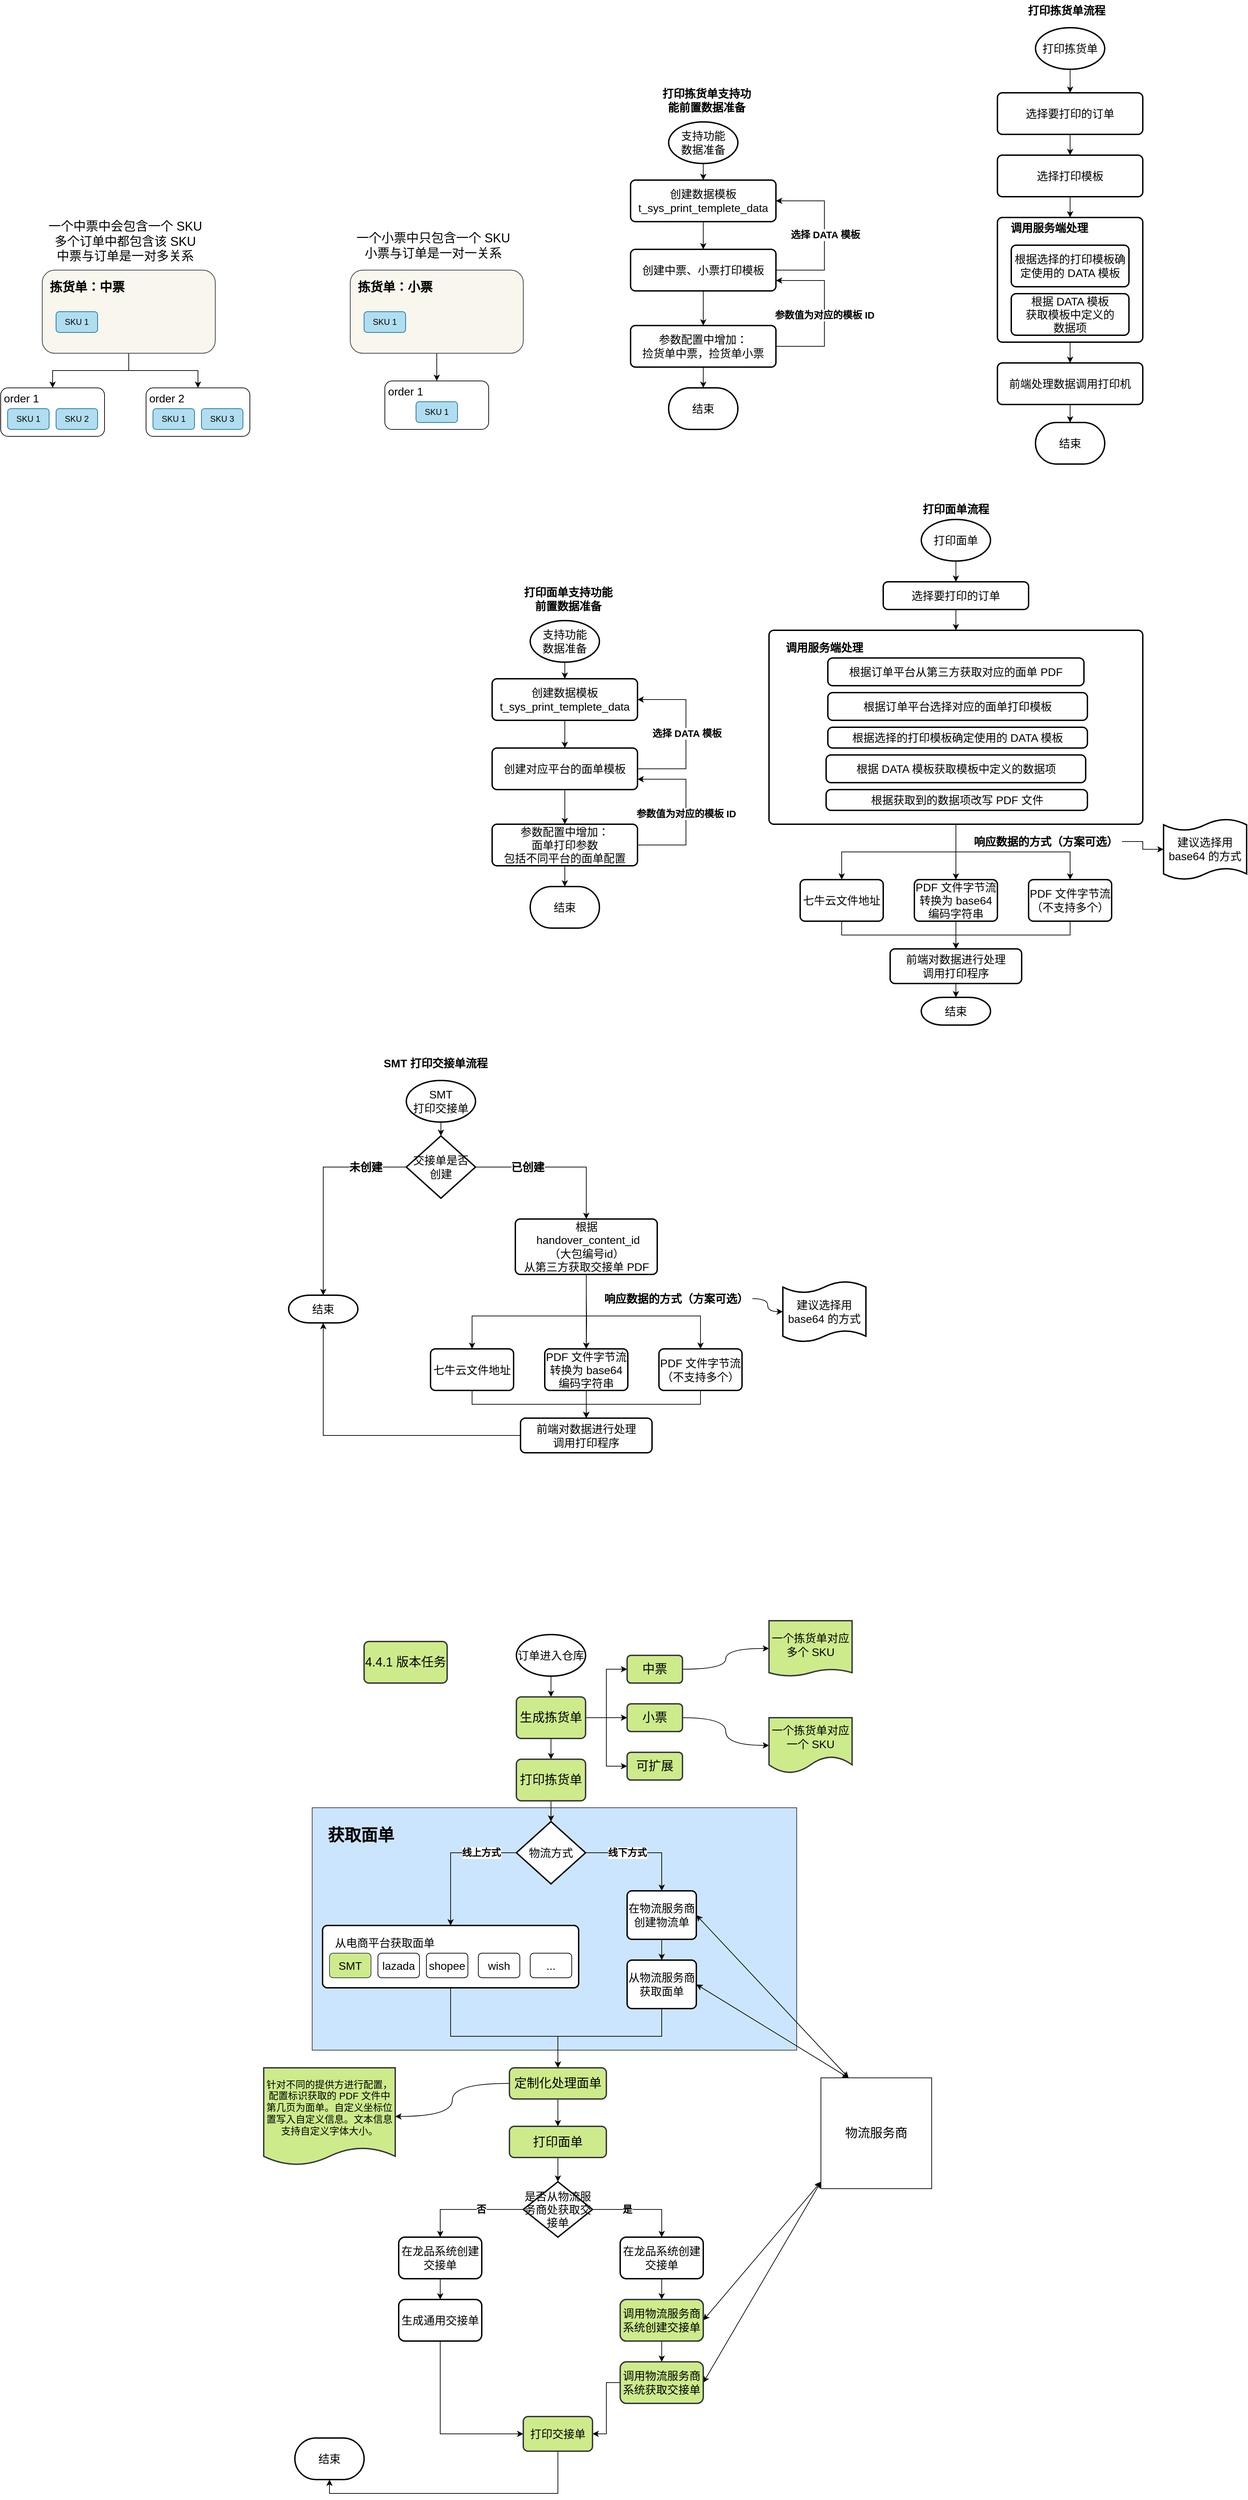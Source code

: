 <mxfile version="21.1.1" type="github">
  <diagram name="第 1 页" id="KuIml-AkiOZRVEyt4xdX">
    <mxGraphModel dx="2261" dy="3094" grid="1" gridSize="10" guides="1" tooltips="1" connect="1" arrows="1" fold="1" page="1" pageScale="1" pageWidth="827" pageHeight="1169" math="0" shadow="0">
      <root>
        <mxCell id="0" />
        <mxCell id="1" parent="0" />
        <mxCell id="eLSRIM-IV2K5nEaeKlRg-175" value="" style="rounded=0;whiteSpace=wrap;html=1;fillColor=#cce5ff;strokeColor=#36393d;" vertex="1" parent="1">
          <mxGeometry x="-180" y="1050" width="700" height="350" as="geometry" />
        </mxCell>
        <mxCell id="3qagU8p-PGzFSOpaCyJv-4" style="edgeStyle=orthogonalEdgeStyle;rounded=0;orthogonalLoop=1;jettySize=auto;html=1;" parent="1" source="3qagU8p-PGzFSOpaCyJv-1" target="3qagU8p-PGzFSOpaCyJv-3" edge="1">
          <mxGeometry relative="1" as="geometry" />
        </mxCell>
        <mxCell id="3qagU8p-PGzFSOpaCyJv-1" value="&lt;font style=&quot;font-size: 16px;&quot;&gt;订单进入仓库&lt;/font&gt;" style="strokeWidth=2;html=1;shape=mxgraph.flowchart.start_1;whiteSpace=wrap;" parent="1" vertex="1">
          <mxGeometry x="115" y="800" width="100" height="60" as="geometry" />
        </mxCell>
        <mxCell id="3qagU8p-PGzFSOpaCyJv-20" style="edgeStyle=orthogonalEdgeStyle;rounded=0;orthogonalLoop=1;jettySize=auto;html=1;" parent="1" source="3qagU8p-PGzFSOpaCyJv-3" target="3qagU8p-PGzFSOpaCyJv-19" edge="1">
          <mxGeometry relative="1" as="geometry" />
        </mxCell>
        <mxCell id="eLSRIM-IV2K5nEaeKlRg-40" style="edgeStyle=orthogonalEdgeStyle;rounded=0;orthogonalLoop=1;jettySize=auto;html=1;entryX=0;entryY=0.5;entryDx=0;entryDy=0;" edge="1" parent="1" source="3qagU8p-PGzFSOpaCyJv-3" target="3qagU8p-PGzFSOpaCyJv-10">
          <mxGeometry relative="1" as="geometry" />
        </mxCell>
        <mxCell id="eLSRIM-IV2K5nEaeKlRg-41" style="edgeStyle=orthogonalEdgeStyle;rounded=0;orthogonalLoop=1;jettySize=auto;html=1;entryX=0;entryY=0.5;entryDx=0;entryDy=0;" edge="1" parent="1" source="3qagU8p-PGzFSOpaCyJv-3" target="3qagU8p-PGzFSOpaCyJv-5">
          <mxGeometry relative="1" as="geometry" />
        </mxCell>
        <mxCell id="eLSRIM-IV2K5nEaeKlRg-42" style="edgeStyle=orthogonalEdgeStyle;rounded=0;orthogonalLoop=1;jettySize=auto;html=1;entryX=0;entryY=0.5;entryDx=0;entryDy=0;" edge="1" parent="1" source="3qagU8p-PGzFSOpaCyJv-3" target="3qagU8p-PGzFSOpaCyJv-12">
          <mxGeometry relative="1" as="geometry" />
        </mxCell>
        <mxCell id="3qagU8p-PGzFSOpaCyJv-3" value="&lt;font style=&quot;font-size: 18px;&quot;&gt;生成拣货单&lt;/font&gt;" style="rounded=1;whiteSpace=wrap;html=1;absoluteArcSize=1;arcSize=14;strokeWidth=2;fillColor=#cdeb8b;strokeColor=#36393d;" parent="1" vertex="1">
          <mxGeometry x="115" y="890" width="100" height="60" as="geometry" />
        </mxCell>
        <mxCell id="3qagU8p-PGzFSOpaCyJv-16" value="" style="edgeStyle=orthogonalEdgeStyle;orthogonalLoop=1;jettySize=auto;html=1;curved=1;" parent="1" source="3qagU8p-PGzFSOpaCyJv-5" target="3qagU8p-PGzFSOpaCyJv-15" edge="1">
          <mxGeometry relative="1" as="geometry" />
        </mxCell>
        <mxCell id="3qagU8p-PGzFSOpaCyJv-5" value="&lt;font style=&quot;font-size: 18px;&quot;&gt;中票&lt;/font&gt;" style="rounded=1;whiteSpace=wrap;html=1;arcSize=14;strokeWidth=2;fillColor=#cdeb8b;strokeColor=#36393d;" parent="1" vertex="1">
          <mxGeometry x="275" y="830" width="80" height="40" as="geometry" />
        </mxCell>
        <mxCell id="3qagU8p-PGzFSOpaCyJv-18" value="" style="edgeStyle=orthogonalEdgeStyle;orthogonalLoop=1;jettySize=auto;html=1;curved=1;" parent="1" source="3qagU8p-PGzFSOpaCyJv-10" target="3qagU8p-PGzFSOpaCyJv-17" edge="1">
          <mxGeometry relative="1" as="geometry" />
        </mxCell>
        <mxCell id="3qagU8p-PGzFSOpaCyJv-10" value="&lt;font style=&quot;font-size: 18px;&quot;&gt;小票&lt;/font&gt;" style="rounded=1;whiteSpace=wrap;html=1;arcSize=14;strokeWidth=2;fillColor=#cdeb8b;strokeColor=#36393d;" parent="1" vertex="1">
          <mxGeometry x="275" y="900" width="80" height="40" as="geometry" />
        </mxCell>
        <mxCell id="3qagU8p-PGzFSOpaCyJv-12" value="&lt;font style=&quot;font-size: 18px;&quot;&gt;可扩展&lt;/font&gt;" style="rounded=1;whiteSpace=wrap;html=1;arcSize=14;strokeWidth=2;fillColor=#cdeb8b;strokeColor=#36393d;" parent="1" vertex="1">
          <mxGeometry x="275" y="970" width="80" height="40" as="geometry" />
        </mxCell>
        <mxCell id="3qagU8p-PGzFSOpaCyJv-15" value="&lt;font style=&quot;font-size: 16px;&quot;&gt;一个拣货单对应多个 SKU&lt;/font&gt;" style="shape=document;whiteSpace=wrap;html=1;boundedLbl=1;rounded=1;arcSize=14;strokeWidth=2;size=0.125;fillColor=#cdeb8b;strokeColor=#36393d;" parent="1" vertex="1">
          <mxGeometry x="480" y="780" width="120" height="80" as="geometry" />
        </mxCell>
        <mxCell id="3qagU8p-PGzFSOpaCyJv-17" value="&lt;font style=&quot;font-size: 16px;&quot;&gt;一个拣货单对应一个 SKU&lt;/font&gt;" style="shape=document;whiteSpace=wrap;html=1;boundedLbl=1;rounded=1;arcSize=14;strokeWidth=2;fillColor=#cdeb8b;strokeColor=#36393d;" parent="1" vertex="1">
          <mxGeometry x="480" y="920" width="120" height="80" as="geometry" />
        </mxCell>
        <mxCell id="3qagU8p-PGzFSOpaCyJv-73" style="rounded=0;orthogonalLoop=1;jettySize=auto;html=1;entryX=0.5;entryY=0;entryDx=0;entryDy=0;entryPerimeter=0;elbow=vertical;" parent="1" source="3qagU8p-PGzFSOpaCyJv-19" target="3qagU8p-PGzFSOpaCyJv-70" edge="1">
          <mxGeometry relative="1" as="geometry" />
        </mxCell>
        <mxCell id="3qagU8p-PGzFSOpaCyJv-19" value="&lt;span style=&quot;font-size: 18px;&quot;&gt;打印拣货单&lt;/span&gt;" style="rounded=1;whiteSpace=wrap;html=1;absoluteArcSize=1;arcSize=14;strokeWidth=2;fillColor=#cdeb8b;strokeColor=#36393d;" parent="1" vertex="1">
          <mxGeometry x="115" y="980" width="100" height="60" as="geometry" />
        </mxCell>
        <mxCell id="eLSRIM-IV2K5nEaeKlRg-1" value="&lt;font style=&quot;font-size: 14px;&quot;&gt;&lt;b&gt;线上方式&lt;/b&gt;&lt;/font&gt;" style="edgeStyle=orthogonalEdgeStyle;rounded=0;orthogonalLoop=1;jettySize=auto;html=1;entryX=0.5;entryY=0;entryDx=0;entryDy=0;exitX=0;exitY=0.5;exitDx=0;exitDy=0;exitPerimeter=0;" edge="1" parent="1" source="3qagU8p-PGzFSOpaCyJv-70" target="eLSRIM-IV2K5nEaeKlRg-44">
          <mxGeometry x="-0.489" relative="1" as="geometry">
            <mxPoint x="-5" y="1190" as="targetPoint" />
            <Array as="points">
              <mxPoint x="20" y="1115" />
            </Array>
            <mxPoint as="offset" />
          </mxGeometry>
        </mxCell>
        <mxCell id="eLSRIM-IV2K5nEaeKlRg-3" value="&lt;font style=&quot;font-size: 14px;&quot;&gt;&lt;b&gt;线下方式&lt;/b&gt;&lt;/font&gt;" style="edgeStyle=orthogonalEdgeStyle;rounded=0;orthogonalLoop=1;jettySize=auto;html=1;" edge="1" parent="1" source="3qagU8p-PGzFSOpaCyJv-70" target="eLSRIM-IV2K5nEaeKlRg-2">
          <mxGeometry x="-0.273" relative="1" as="geometry">
            <mxPoint as="offset" />
          </mxGeometry>
        </mxCell>
        <mxCell id="3qagU8p-PGzFSOpaCyJv-70" value="&lt;font style=&quot;font-size: 16px;&quot;&gt;物流方式&lt;/font&gt;" style="strokeWidth=2;html=1;shape=mxgraph.flowchart.decision;whiteSpace=wrap;" parent="1" vertex="1">
          <mxGeometry x="115" y="1070" width="100" height="90" as="geometry" />
        </mxCell>
        <mxCell id="eLSRIM-IV2K5nEaeKlRg-5" style="edgeStyle=orthogonalEdgeStyle;rounded=0;orthogonalLoop=1;jettySize=auto;html=1;entryX=0.5;entryY=0;entryDx=0;entryDy=0;" edge="1" parent="1" source="eLSRIM-IV2K5nEaeKlRg-2" target="eLSRIM-IV2K5nEaeKlRg-4">
          <mxGeometry relative="1" as="geometry" />
        </mxCell>
        <mxCell id="eLSRIM-IV2K5nEaeKlRg-34" style="rounded=0;orthogonalLoop=1;jettySize=auto;html=1;startArrow=classic;startFill=1;exitX=1;exitY=0.5;exitDx=0;exitDy=0;entryX=0.25;entryY=0;entryDx=0;entryDy=0;" edge="1" parent="1" source="eLSRIM-IV2K5nEaeKlRg-2" target="eLSRIM-IV2K5nEaeKlRg-31">
          <mxGeometry relative="1" as="geometry" />
        </mxCell>
        <mxCell id="eLSRIM-IV2K5nEaeKlRg-2" value="&lt;span style=&quot;font-size: 16px;&quot;&gt;在物流服务商&lt;br&gt;创建物流单&lt;br&gt;&lt;/span&gt;" style="rounded=1;whiteSpace=wrap;html=1;absoluteArcSize=1;arcSize=14;strokeWidth=2;" vertex="1" parent="1">
          <mxGeometry x="275" y="1170" width="100" height="70" as="geometry" />
        </mxCell>
        <mxCell id="eLSRIM-IV2K5nEaeKlRg-11" style="edgeStyle=orthogonalEdgeStyle;rounded=0;orthogonalLoop=1;jettySize=auto;html=1;entryX=0.5;entryY=0;entryDx=0;entryDy=0;exitX=0.5;exitY=1;exitDx=0;exitDy=0;" edge="1" parent="1" source="eLSRIM-IV2K5nEaeKlRg-4" target="eLSRIM-IV2K5nEaeKlRg-8">
          <mxGeometry relative="1" as="geometry">
            <Array as="points">
              <mxPoint x="325" y="1380" />
              <mxPoint x="175" y="1380" />
            </Array>
          </mxGeometry>
        </mxCell>
        <mxCell id="eLSRIM-IV2K5nEaeKlRg-33" style="rounded=0;orthogonalLoop=1;jettySize=auto;html=1;startArrow=classic;startFill=1;exitX=1;exitY=0.5;exitDx=0;exitDy=0;entryX=0.25;entryY=0;entryDx=0;entryDy=0;" edge="1" parent="1" source="eLSRIM-IV2K5nEaeKlRg-4" target="eLSRIM-IV2K5nEaeKlRg-31">
          <mxGeometry relative="1" as="geometry" />
        </mxCell>
        <mxCell id="eLSRIM-IV2K5nEaeKlRg-4" value="&lt;span style=&quot;font-size: 16px;&quot;&gt;从物流服务商&lt;br&gt;获取面单&lt;br&gt;&lt;/span&gt;" style="rounded=1;whiteSpace=wrap;html=1;absoluteArcSize=1;arcSize=14;strokeWidth=2;" vertex="1" parent="1">
          <mxGeometry x="275" y="1270" width="100" height="70" as="geometry" />
        </mxCell>
        <mxCell id="eLSRIM-IV2K5nEaeKlRg-7" value="" style="edgeStyle=orthogonalEdgeStyle;orthogonalLoop=1;jettySize=auto;html=1;curved=1;" edge="1" parent="1" source="eLSRIM-IV2K5nEaeKlRg-8" target="eLSRIM-IV2K5nEaeKlRg-9">
          <mxGeometry relative="1" as="geometry" />
        </mxCell>
        <mxCell id="eLSRIM-IV2K5nEaeKlRg-53" style="edgeStyle=orthogonalEdgeStyle;rounded=0;orthogonalLoop=1;jettySize=auto;html=1;entryX=0.5;entryY=0;entryDx=0;entryDy=0;" edge="1" parent="1" source="eLSRIM-IV2K5nEaeKlRg-8" target="eLSRIM-IV2K5nEaeKlRg-52">
          <mxGeometry relative="1" as="geometry" />
        </mxCell>
        <mxCell id="eLSRIM-IV2K5nEaeKlRg-8" value="&lt;span style=&quot;font-size: 18px;&quot;&gt;定制化处理面单&lt;/span&gt;" style="rounded=1;whiteSpace=wrap;html=1;absoluteArcSize=1;arcSize=14;strokeWidth=2;fillColor=#cdeb8b;strokeColor=#36393d;" vertex="1" parent="1">
          <mxGeometry x="105" y="1425.5" width="140" height="45" as="geometry" />
        </mxCell>
        <mxCell id="eLSRIM-IV2K5nEaeKlRg-9" value="&lt;font style=&quot;font-size: 14px;&quot;&gt;针对不同的提供方进行配置，配置标识获取的 PDF 文件中第几页为面单。自定义坐标位置写入自定义信息。文本信息支持自定义字体大小。&lt;/font&gt;" style="shape=document;whiteSpace=wrap;html=1;boundedLbl=1;rounded=1;arcSize=14;strokeWidth=2;size=0.181;fillColor=#cdeb8b;strokeColor=#36393d;" vertex="1" parent="1">
          <mxGeometry x="-250" y="1425.5" width="190" height="140.5" as="geometry" />
        </mxCell>
        <mxCell id="eLSRIM-IV2K5nEaeKlRg-12" value="&lt;font style=&quot;font-size: 14px;&quot;&gt;&lt;b&gt;否&lt;/b&gt;&lt;/font&gt;" style="edgeStyle=orthogonalEdgeStyle;rounded=0;orthogonalLoop=1;jettySize=auto;html=1;entryX=0.5;entryY=0;entryDx=0;entryDy=0;" edge="1" parent="1" source="eLSRIM-IV2K5nEaeKlRg-15" target="eLSRIM-IV2K5nEaeKlRg-17">
          <mxGeometry x="-0.238" relative="1" as="geometry">
            <mxPoint as="offset" />
          </mxGeometry>
        </mxCell>
        <mxCell id="eLSRIM-IV2K5nEaeKlRg-13" style="edgeStyle=orthogonalEdgeStyle;rounded=0;orthogonalLoop=1;jettySize=auto;html=1;entryX=0.5;entryY=0;entryDx=0;entryDy=0;" edge="1" parent="1" source="eLSRIM-IV2K5nEaeKlRg-15" target="eLSRIM-IV2K5nEaeKlRg-20">
          <mxGeometry relative="1" as="geometry" />
        </mxCell>
        <mxCell id="eLSRIM-IV2K5nEaeKlRg-14" value="&lt;b&gt;&lt;font style=&quot;font-size: 14px;&quot;&gt;是&lt;/font&gt;&lt;/b&gt;" style="edgeLabel;html=1;align=center;verticalAlign=middle;resizable=0;points=[];" vertex="1" connectable="0" parent="eLSRIM-IV2K5nEaeKlRg-13">
          <mxGeometry x="-0.443" y="1" relative="1" as="geometry">
            <mxPoint x="11" y="1" as="offset" />
          </mxGeometry>
        </mxCell>
        <mxCell id="eLSRIM-IV2K5nEaeKlRg-15" value="&lt;font style=&quot;font-size: 16px;&quot;&gt;是否从物流服务商处获取交接单&lt;/font&gt;" style="strokeWidth=2;html=1;shape=mxgraph.flowchart.decision;whiteSpace=wrap;" vertex="1" parent="1">
          <mxGeometry x="125" y="1590" width="100" height="80" as="geometry" />
        </mxCell>
        <mxCell id="eLSRIM-IV2K5nEaeKlRg-16" style="edgeStyle=orthogonalEdgeStyle;rounded=0;orthogonalLoop=1;jettySize=auto;html=1;" edge="1" parent="1" source="eLSRIM-IV2K5nEaeKlRg-17" target="eLSRIM-IV2K5nEaeKlRg-22">
          <mxGeometry relative="1" as="geometry" />
        </mxCell>
        <mxCell id="eLSRIM-IV2K5nEaeKlRg-17" value="&lt;font style=&quot;font-size: 16px;&quot;&gt;在龙品系统创建交接单&lt;/font&gt;" style="rounded=1;whiteSpace=wrap;html=1;strokeWidth=2;" vertex="1" parent="1">
          <mxGeometry x="-55" y="1670" width="120" height="60" as="geometry" />
        </mxCell>
        <mxCell id="eLSRIM-IV2K5nEaeKlRg-18" value="&lt;span style=&quot;font-size: 16px;&quot;&gt;结束&lt;/span&gt;" style="strokeWidth=2;html=1;shape=mxgraph.flowchart.terminator;whiteSpace=wrap;" vertex="1" parent="1">
          <mxGeometry x="-205" y="1960" width="100" height="60" as="geometry" />
        </mxCell>
        <mxCell id="eLSRIM-IV2K5nEaeKlRg-19" style="edgeStyle=orthogonalEdgeStyle;rounded=0;orthogonalLoop=1;jettySize=auto;html=1;entryX=0.5;entryY=0;entryDx=0;entryDy=0;" edge="1" parent="1" source="eLSRIM-IV2K5nEaeKlRg-20" target="eLSRIM-IV2K5nEaeKlRg-25">
          <mxGeometry relative="1" as="geometry" />
        </mxCell>
        <mxCell id="eLSRIM-IV2K5nEaeKlRg-20" value="&lt;font style=&quot;font-size: 16px;&quot;&gt;在龙品系统创建交接单&lt;/font&gt;" style="rounded=1;whiteSpace=wrap;html=1;strokeWidth=2;" vertex="1" parent="1">
          <mxGeometry x="265" y="1670" width="120" height="60" as="geometry" />
        </mxCell>
        <mxCell id="eLSRIM-IV2K5nEaeKlRg-21" style="edgeStyle=orthogonalEdgeStyle;rounded=0;orthogonalLoop=1;jettySize=auto;html=1;entryX=0;entryY=0.5;entryDx=0;entryDy=0;exitX=0.5;exitY=1;exitDx=0;exitDy=0;" edge="1" parent="1" source="eLSRIM-IV2K5nEaeKlRg-22" target="eLSRIM-IV2K5nEaeKlRg-30">
          <mxGeometry relative="1" as="geometry" />
        </mxCell>
        <mxCell id="eLSRIM-IV2K5nEaeKlRg-22" value="&lt;font style=&quot;font-size: 16px;&quot;&gt;生成通用交接单&lt;/font&gt;" style="rounded=1;whiteSpace=wrap;html=1;strokeWidth=2;" vertex="1" parent="1">
          <mxGeometry x="-55" y="1760" width="120" height="60" as="geometry" />
        </mxCell>
        <mxCell id="eLSRIM-IV2K5nEaeKlRg-23" style="edgeStyle=orthogonalEdgeStyle;rounded=0;orthogonalLoop=1;jettySize=auto;html=1;" edge="1" parent="1" source="eLSRIM-IV2K5nEaeKlRg-25" target="eLSRIM-IV2K5nEaeKlRg-28">
          <mxGeometry relative="1" as="geometry" />
        </mxCell>
        <mxCell id="eLSRIM-IV2K5nEaeKlRg-24" style="rounded=0;orthogonalLoop=1;jettySize=auto;html=1;entryX=0;entryY=0.5;entryDx=0;entryDy=0;endArrow=classic;endFill=1;startArrow=classic;startFill=1;exitX=1;exitY=0.5;exitDx=0;exitDy=0;" edge="1" parent="1" source="eLSRIM-IV2K5nEaeKlRg-25">
          <mxGeometry relative="1" as="geometry">
            <mxPoint x="555" y="1590" as="targetPoint" />
          </mxGeometry>
        </mxCell>
        <mxCell id="eLSRIM-IV2K5nEaeKlRg-25" value="&lt;font style=&quot;font-size: 16px;&quot;&gt;调用物流服务商系统创建交接单&lt;/font&gt;" style="rounded=1;whiteSpace=wrap;html=1;strokeWidth=2;" vertex="1" parent="1">
          <mxGeometry x="265" y="1760" width="120" height="60" as="geometry" />
        </mxCell>
        <mxCell id="eLSRIM-IV2K5nEaeKlRg-26" style="edgeStyle=orthogonalEdgeStyle;rounded=0;orthogonalLoop=1;jettySize=auto;html=1;entryX=1;entryY=0.5;entryDx=0;entryDy=0;" edge="1" parent="1" source="eLSRIM-IV2K5nEaeKlRg-28" target="eLSRIM-IV2K5nEaeKlRg-30">
          <mxGeometry relative="1" as="geometry" />
        </mxCell>
        <mxCell id="eLSRIM-IV2K5nEaeKlRg-27" style="rounded=0;orthogonalLoop=1;jettySize=auto;html=1;entryX=0;entryY=0.5;entryDx=0;entryDy=0;startArrow=classic;startFill=1;exitX=1;exitY=0.5;exitDx=0;exitDy=0;" edge="1" parent="1" source="eLSRIM-IV2K5nEaeKlRg-28">
          <mxGeometry relative="1" as="geometry">
            <mxPoint x="555" y="1590" as="targetPoint" />
          </mxGeometry>
        </mxCell>
        <mxCell id="eLSRIM-IV2K5nEaeKlRg-28" value="&lt;font style=&quot;font-size: 16px;&quot;&gt;调用物流服务商系统获取交接单&lt;/font&gt;" style="rounded=1;whiteSpace=wrap;html=1;strokeWidth=2;fillColor=#cdeb8b;strokeColor=#36393d;" vertex="1" parent="1">
          <mxGeometry x="265" y="1850" width="120" height="60" as="geometry" />
        </mxCell>
        <mxCell id="eLSRIM-IV2K5nEaeKlRg-29" style="edgeStyle=orthogonalEdgeStyle;rounded=0;orthogonalLoop=1;jettySize=auto;html=1;entryX=0.5;entryY=1;entryDx=0;entryDy=0;entryPerimeter=0;exitX=0.5;exitY=1;exitDx=0;exitDy=0;" edge="1" parent="1" source="eLSRIM-IV2K5nEaeKlRg-30" target="eLSRIM-IV2K5nEaeKlRg-18">
          <mxGeometry relative="1" as="geometry" />
        </mxCell>
        <mxCell id="eLSRIM-IV2K5nEaeKlRg-30" value="&lt;font style=&quot;font-size: 16px;&quot;&gt;打印交接单&lt;/font&gt;" style="rounded=1;whiteSpace=wrap;html=1;absoluteArcSize=1;arcSize=14;strokeWidth=2;fillColor=#cdeb8b;strokeColor=#36393d;" vertex="1" parent="1">
          <mxGeometry x="125" y="1929" width="100" height="50" as="geometry" />
        </mxCell>
        <mxCell id="eLSRIM-IV2K5nEaeKlRg-31" value="&lt;font style=&quot;font-size: 18px;&quot;&gt;物流服务商&lt;/font&gt;" style="whiteSpace=wrap;html=1;aspect=fixed;" vertex="1" parent="1">
          <mxGeometry x="555" y="1440" width="160" height="160" as="geometry" />
        </mxCell>
        <mxCell id="eLSRIM-IV2K5nEaeKlRg-38" value="&lt;font style=&quot;font-size: 16px;&quot;&gt;调用物流服务商系统创建交接单&lt;/font&gt;" style="rounded=1;whiteSpace=wrap;html=1;strokeWidth=2;fillColor=#cdeb8b;strokeColor=#36393d;" vertex="1" parent="1">
          <mxGeometry x="265" y="1760" width="120" height="60" as="geometry" />
        </mxCell>
        <mxCell id="eLSRIM-IV2K5nEaeKlRg-39" value="&lt;span style=&quot;font-size: 18px;&quot;&gt;4.4.1 版本任务&lt;/span&gt;" style="rounded=1;whiteSpace=wrap;html=1;absoluteArcSize=1;arcSize=14;strokeWidth=2;fillColor=#cdeb8b;strokeColor=#36393d;" vertex="1" parent="1">
          <mxGeometry x="-105" y="810" width="120" height="60" as="geometry" />
        </mxCell>
        <mxCell id="eLSRIM-IV2K5nEaeKlRg-57" style="edgeStyle=orthogonalEdgeStyle;rounded=0;orthogonalLoop=1;jettySize=auto;html=1;entryX=0.5;entryY=0;entryDx=0;entryDy=0;" edge="1" parent="1" source="eLSRIM-IV2K5nEaeKlRg-44" target="eLSRIM-IV2K5nEaeKlRg-8">
          <mxGeometry relative="1" as="geometry">
            <Array as="points">
              <mxPoint x="20" y="1380" />
              <mxPoint x="175" y="1380" />
            </Array>
          </mxGeometry>
        </mxCell>
        <mxCell id="eLSRIM-IV2K5nEaeKlRg-44" value="" style="rounded=1;whiteSpace=wrap;html=1;absoluteArcSize=1;arcSize=14;strokeWidth=2;" vertex="1" parent="1">
          <mxGeometry x="-165" y="1220" width="370" height="90" as="geometry" />
        </mxCell>
        <mxCell id="eLSRIM-IV2K5nEaeKlRg-46" value="&lt;font style=&quot;font-size: 16px;&quot;&gt;从电商平台获取面单&lt;/font&gt;" style="text;html=1;strokeColor=none;fillColor=none;align=center;verticalAlign=middle;whiteSpace=wrap;rounded=0;" vertex="1" parent="1">
          <mxGeometry x="-155" y="1230" width="160" height="30" as="geometry" />
        </mxCell>
        <mxCell id="eLSRIM-IV2K5nEaeKlRg-47" value="&lt;font style=&quot;font-size: 16px;&quot;&gt;SMT&lt;/font&gt;" style="rounded=1;whiteSpace=wrap;html=1;fillColor=#cdeb8b;strokeColor=#36393d;" vertex="1" parent="1">
          <mxGeometry x="-155" y="1260" width="60" height="35.5" as="geometry" />
        </mxCell>
        <mxCell id="eLSRIM-IV2K5nEaeKlRg-48" value="&lt;font style=&quot;font-size: 16px;&quot;&gt;lazada &lt;/font&gt;" style="rounded=1;whiteSpace=wrap;html=1;" vertex="1" parent="1">
          <mxGeometry x="-85" y="1260" width="60" height="35.5" as="geometry" />
        </mxCell>
        <mxCell id="eLSRIM-IV2K5nEaeKlRg-49" value="&lt;font style=&quot;font-size: 16px;&quot;&gt;shopee  &lt;/font&gt;" style="rounded=1;whiteSpace=wrap;html=1;" vertex="1" parent="1">
          <mxGeometry x="-15" y="1260" width="60" height="35.5" as="geometry" />
        </mxCell>
        <mxCell id="eLSRIM-IV2K5nEaeKlRg-50" value="&lt;font style=&quot;font-size: 16px;&quot;&gt;wish   &lt;/font&gt;" style="rounded=1;whiteSpace=wrap;html=1;" vertex="1" parent="1">
          <mxGeometry x="60" y="1260" width="60" height="35.5" as="geometry" />
        </mxCell>
        <mxCell id="eLSRIM-IV2K5nEaeKlRg-54" style="edgeStyle=orthogonalEdgeStyle;rounded=0;orthogonalLoop=1;jettySize=auto;html=1;entryX=0.5;entryY=0;entryDx=0;entryDy=0;entryPerimeter=0;" edge="1" parent="1" source="eLSRIM-IV2K5nEaeKlRg-52" target="eLSRIM-IV2K5nEaeKlRg-15">
          <mxGeometry relative="1" as="geometry" />
        </mxCell>
        <mxCell id="eLSRIM-IV2K5nEaeKlRg-52" value="&lt;span style=&quot;font-size: 18px;&quot;&gt;打印面单&lt;/span&gt;" style="rounded=1;whiteSpace=wrap;html=1;absoluteArcSize=1;arcSize=14;strokeWidth=2;fillColor=#cdeb8b;strokeColor=#36393d;" vertex="1" parent="1">
          <mxGeometry x="105" y="1510" width="140" height="45" as="geometry" />
        </mxCell>
        <mxCell id="eLSRIM-IV2K5nEaeKlRg-56" value="&lt;span style=&quot;font-size: 16px;&quot;&gt;...&lt;/span&gt;" style="rounded=1;whiteSpace=wrap;html=1;" vertex="1" parent="1">
          <mxGeometry x="135" y="1260" width="60" height="35.5" as="geometry" />
        </mxCell>
        <mxCell id="eLSRIM-IV2K5nEaeKlRg-185" style="edgeStyle=orthogonalEdgeStyle;rounded=0;orthogonalLoop=1;jettySize=auto;html=1;entryX=0.5;entryY=0;entryDx=0;entryDy=0;" edge="1" parent="1" source="eLSRIM-IV2K5nEaeKlRg-58" target="eLSRIM-IV2K5nEaeKlRg-177">
          <mxGeometry relative="1" as="geometry" />
        </mxCell>
        <mxCell id="eLSRIM-IV2K5nEaeKlRg-186" style="edgeStyle=orthogonalEdgeStyle;rounded=0;orthogonalLoop=1;jettySize=auto;html=1;" edge="1" parent="1" source="eLSRIM-IV2K5nEaeKlRg-58" target="eLSRIM-IV2K5nEaeKlRg-181">
          <mxGeometry relative="1" as="geometry" />
        </mxCell>
        <mxCell id="eLSRIM-IV2K5nEaeKlRg-58" value="" style="rounded=1;whiteSpace=wrap;html=1;fillColor=#f9f7ed;strokeColor=#36393d;" vertex="1" parent="1">
          <mxGeometry x="-570" y="-1170" width="250" height="120" as="geometry" />
        </mxCell>
        <mxCell id="eLSRIM-IV2K5nEaeKlRg-59" value="&lt;b&gt;&lt;font style=&quot;font-size: 18px;&quot;&gt;拣货单：中票&lt;/font&gt;&lt;/b&gt;" style="text;html=1;strokeColor=none;fillColor=none;align=center;verticalAlign=middle;whiteSpace=wrap;rounded=0;" vertex="1" parent="1">
          <mxGeometry x="-560" y="-1160" width="110" height="30" as="geometry" />
        </mxCell>
        <mxCell id="eLSRIM-IV2K5nEaeKlRg-60" value="SKU 1" style="rounded=1;whiteSpace=wrap;html=1;fillColor=#b1ddf0;strokeColor=#10739e;" vertex="1" parent="1">
          <mxGeometry x="-550" y="-1110" width="60" height="30" as="geometry" />
        </mxCell>
        <mxCell id="eLSRIM-IV2K5nEaeKlRg-64" value="&lt;font style=&quot;font-size: 18px;&quot;&gt;一个中票中会包含一个 SKU&lt;br&gt;多个订单中都包含该 SKU&lt;br&gt;中票与订单是一对多关系&lt;br&gt;&lt;/font&gt;" style="text;html=1;strokeColor=none;fillColor=none;align=center;verticalAlign=middle;whiteSpace=wrap;rounded=0;" vertex="1" parent="1">
          <mxGeometry x="-570" y="-1246" width="240" height="70" as="geometry" />
        </mxCell>
        <mxCell id="eLSRIM-IV2K5nEaeKlRg-191" style="edgeStyle=orthogonalEdgeStyle;rounded=0;orthogonalLoop=1;jettySize=auto;html=1;entryX=0.5;entryY=0;entryDx=0;entryDy=0;" edge="1" parent="1" source="eLSRIM-IV2K5nEaeKlRg-65" target="eLSRIM-IV2K5nEaeKlRg-187">
          <mxGeometry relative="1" as="geometry" />
        </mxCell>
        <mxCell id="eLSRIM-IV2K5nEaeKlRg-65" value="" style="rounded=1;whiteSpace=wrap;html=1;fillColor=#f9f7ed;strokeColor=#36393d;" vertex="1" parent="1">
          <mxGeometry x="-125" y="-1170" width="250" height="120" as="geometry" />
        </mxCell>
        <mxCell id="eLSRIM-IV2K5nEaeKlRg-66" value="&lt;b&gt;&lt;font style=&quot;font-size: 18px;&quot;&gt;拣货单：小票&lt;/font&gt;&lt;/b&gt;" style="text;html=1;strokeColor=none;fillColor=none;align=center;verticalAlign=middle;whiteSpace=wrap;rounded=0;" vertex="1" parent="1">
          <mxGeometry x="-115" y="-1160" width="110" height="30" as="geometry" />
        </mxCell>
        <mxCell id="eLSRIM-IV2K5nEaeKlRg-67" value="SKU 1" style="rounded=1;whiteSpace=wrap;html=1;fillColor=#b1ddf0;strokeColor=#10739e;" vertex="1" parent="1">
          <mxGeometry x="-105" y="-1110" width="60" height="30" as="geometry" />
        </mxCell>
        <mxCell id="eLSRIM-IV2K5nEaeKlRg-70" value="&lt;font style=&quot;font-size: 18px;&quot;&gt;一个小票中只包含一个 SKU&lt;br&gt;小票与订单是一对一关系&lt;br&gt;&lt;/font&gt;" style="text;html=1;strokeColor=none;fillColor=none;align=center;verticalAlign=middle;whiteSpace=wrap;rounded=0;" vertex="1" parent="1">
          <mxGeometry x="-125" y="-1230" width="240" height="50" as="geometry" />
        </mxCell>
        <mxCell id="eLSRIM-IV2K5nEaeKlRg-73" style="edgeStyle=orthogonalEdgeStyle;rounded=0;orthogonalLoop=1;jettySize=auto;html=1;" edge="1" parent="1" source="eLSRIM-IV2K5nEaeKlRg-71" target="eLSRIM-IV2K5nEaeKlRg-72">
          <mxGeometry relative="1" as="geometry" />
        </mxCell>
        <mxCell id="eLSRIM-IV2K5nEaeKlRg-71" value="&lt;font style=&quot;font-size: 16px;&quot;&gt;支持功能&lt;br&gt;数据准备&lt;/font&gt;" style="strokeWidth=2;html=1;shape=mxgraph.flowchart.start_1;whiteSpace=wrap;" vertex="1" parent="1">
          <mxGeometry x="335" y="-1384" width="100" height="60" as="geometry" />
        </mxCell>
        <mxCell id="eLSRIM-IV2K5nEaeKlRg-75" style="edgeStyle=orthogonalEdgeStyle;rounded=0;orthogonalLoop=1;jettySize=auto;html=1;" edge="1" parent="1" source="eLSRIM-IV2K5nEaeKlRg-72" target="eLSRIM-IV2K5nEaeKlRg-74">
          <mxGeometry relative="1" as="geometry" />
        </mxCell>
        <mxCell id="eLSRIM-IV2K5nEaeKlRg-72" value="&lt;font style=&quot;font-size: 16px;&quot;&gt;创建数据模板&lt;br&gt;t_sys_print_templete_data&lt;/font&gt;" style="rounded=1;whiteSpace=wrap;html=1;absoluteArcSize=1;arcSize=14;strokeWidth=2;" vertex="1" parent="1">
          <mxGeometry x="280" y="-1300" width="210" height="60" as="geometry" />
        </mxCell>
        <mxCell id="eLSRIM-IV2K5nEaeKlRg-76" style="edgeStyle=orthogonalEdgeStyle;rounded=0;orthogonalLoop=1;jettySize=auto;html=1;entryX=1;entryY=0.5;entryDx=0;entryDy=0;exitX=1;exitY=0.5;exitDx=0;exitDy=0;" edge="1" parent="1" source="eLSRIM-IV2K5nEaeKlRg-74" target="eLSRIM-IV2K5nEaeKlRg-72">
          <mxGeometry relative="1" as="geometry">
            <Array as="points">
              <mxPoint x="560" y="-1170" />
              <mxPoint x="560" y="-1270" />
            </Array>
          </mxGeometry>
        </mxCell>
        <mxCell id="eLSRIM-IV2K5nEaeKlRg-77" value="&lt;font style=&quot;font-size: 14px;&quot;&gt;&lt;b&gt;选择 DATA 模板&lt;/b&gt;&lt;/font&gt;" style="edgeLabel;html=1;align=center;verticalAlign=middle;resizable=0;points=[];" vertex="1" connectable="0" parent="eLSRIM-IV2K5nEaeKlRg-76">
          <mxGeometry x="-0.164" y="-1" relative="1" as="geometry">
            <mxPoint y="-21" as="offset" />
          </mxGeometry>
        </mxCell>
        <mxCell id="eLSRIM-IV2K5nEaeKlRg-79" style="edgeStyle=orthogonalEdgeStyle;rounded=0;orthogonalLoop=1;jettySize=auto;html=1;entryX=0.5;entryY=0;entryDx=0;entryDy=0;" edge="1" parent="1" source="eLSRIM-IV2K5nEaeKlRg-74" target="eLSRIM-IV2K5nEaeKlRg-78">
          <mxGeometry relative="1" as="geometry" />
        </mxCell>
        <mxCell id="eLSRIM-IV2K5nEaeKlRg-74" value="&lt;font style=&quot;font-size: 16px;&quot;&gt;创建中票、小票打印模板&lt;/font&gt;" style="rounded=1;whiteSpace=wrap;html=1;absoluteArcSize=1;arcSize=14;strokeWidth=2;" vertex="1" parent="1">
          <mxGeometry x="280" y="-1200" width="210" height="60" as="geometry" />
        </mxCell>
        <mxCell id="eLSRIM-IV2K5nEaeKlRg-81" style="edgeStyle=orthogonalEdgeStyle;rounded=0;orthogonalLoop=1;jettySize=auto;html=1;" edge="1" parent="1" source="eLSRIM-IV2K5nEaeKlRg-78" target="eLSRIM-IV2K5nEaeKlRg-80">
          <mxGeometry relative="1" as="geometry" />
        </mxCell>
        <mxCell id="eLSRIM-IV2K5nEaeKlRg-82" style="edgeStyle=orthogonalEdgeStyle;rounded=0;orthogonalLoop=1;jettySize=auto;html=1;entryX=1;entryY=0.75;entryDx=0;entryDy=0;exitX=1;exitY=0.75;exitDx=0;exitDy=0;" edge="1" parent="1" source="eLSRIM-IV2K5nEaeKlRg-78" target="eLSRIM-IV2K5nEaeKlRg-74">
          <mxGeometry relative="1" as="geometry">
            <Array as="points">
              <mxPoint x="490" y="-1060" />
              <mxPoint x="560" y="-1060" />
              <mxPoint x="560" y="-1155" />
            </Array>
          </mxGeometry>
        </mxCell>
        <mxCell id="eLSRIM-IV2K5nEaeKlRg-83" value="&lt;font style=&quot;font-size: 14px;&quot;&gt;&lt;b&gt;参数值为对应的模板 ID&lt;/b&gt;&lt;/font&gt;" style="edgeLabel;html=1;align=center;verticalAlign=middle;resizable=0;points=[];" vertex="1" connectable="0" parent="eLSRIM-IV2K5nEaeKlRg-82">
          <mxGeometry x="-0.058" relative="1" as="geometry">
            <mxPoint y="-12" as="offset" />
          </mxGeometry>
        </mxCell>
        <mxCell id="eLSRIM-IV2K5nEaeKlRg-78" value="&lt;font style=&quot;font-size: 16px;&quot;&gt;&lt;font style=&quot;&quot;&gt;参数配置中增加：&lt;br&gt;&lt;/font&gt;捡货单中票，捡货单小票&lt;br&gt;&lt;/font&gt;" style="rounded=1;whiteSpace=wrap;html=1;absoluteArcSize=1;arcSize=14;strokeWidth=2;" vertex="1" parent="1">
          <mxGeometry x="280" y="-1090" width="210" height="60" as="geometry" />
        </mxCell>
        <mxCell id="eLSRIM-IV2K5nEaeKlRg-80" value="&lt;font style=&quot;font-size: 16px;&quot;&gt;结束&lt;/font&gt;" style="strokeWidth=2;html=1;shape=mxgraph.flowchart.terminator;whiteSpace=wrap;" vertex="1" parent="1">
          <mxGeometry x="335" y="-1000" width="100" height="60" as="geometry" />
        </mxCell>
        <mxCell id="eLSRIM-IV2K5nEaeKlRg-84" value="&lt;b&gt;&lt;font style=&quot;font-size: 16px;&quot;&gt;打印拣货单支持功能前置数据准备&lt;/font&gt;&lt;/b&gt;" style="text;html=1;strokeColor=none;fillColor=none;align=center;verticalAlign=middle;whiteSpace=wrap;rounded=0;" vertex="1" parent="1">
          <mxGeometry x="325" y="-1430" width="130" height="30" as="geometry" />
        </mxCell>
        <mxCell id="eLSRIM-IV2K5nEaeKlRg-87" style="edgeStyle=orthogonalEdgeStyle;rounded=0;orthogonalLoop=1;jettySize=auto;html=1;" edge="1" parent="1" source="eLSRIM-IV2K5nEaeKlRg-85" target="eLSRIM-IV2K5nEaeKlRg-86">
          <mxGeometry relative="1" as="geometry" />
        </mxCell>
        <mxCell id="eLSRIM-IV2K5nEaeKlRg-85" value="&lt;font style=&quot;font-size: 16px;&quot;&gt;打印拣货单&lt;/font&gt;" style="strokeWidth=2;html=1;shape=mxgraph.flowchart.start_1;whiteSpace=wrap;" vertex="1" parent="1">
          <mxGeometry x="865" y="-1520" width="100" height="60" as="geometry" />
        </mxCell>
        <mxCell id="eLSRIM-IV2K5nEaeKlRg-89" style="edgeStyle=orthogonalEdgeStyle;rounded=0;orthogonalLoop=1;jettySize=auto;html=1;" edge="1" parent="1" source="eLSRIM-IV2K5nEaeKlRg-86" target="eLSRIM-IV2K5nEaeKlRg-88">
          <mxGeometry relative="1" as="geometry" />
        </mxCell>
        <mxCell id="eLSRIM-IV2K5nEaeKlRg-86" value="&lt;span style=&quot;font-size: 16px;&quot;&gt;选择要打印的订单&lt;/span&gt;" style="rounded=1;whiteSpace=wrap;html=1;absoluteArcSize=1;arcSize=14;strokeWidth=2;" vertex="1" parent="1">
          <mxGeometry x="810" y="-1426" width="210" height="60" as="geometry" />
        </mxCell>
        <mxCell id="eLSRIM-IV2K5nEaeKlRg-93" style="edgeStyle=orthogonalEdgeStyle;rounded=0;orthogonalLoop=1;jettySize=auto;html=1;" edge="1" parent="1" source="eLSRIM-IV2K5nEaeKlRg-88" target="eLSRIM-IV2K5nEaeKlRg-90">
          <mxGeometry relative="1" as="geometry" />
        </mxCell>
        <mxCell id="eLSRIM-IV2K5nEaeKlRg-88" value="&lt;font style=&quot;font-size: 16px;&quot;&gt;选择打印模板&lt;/font&gt;" style="rounded=1;whiteSpace=wrap;html=1;absoluteArcSize=1;arcSize=14;strokeWidth=2;" vertex="1" parent="1">
          <mxGeometry x="810" y="-1336" width="210" height="60" as="geometry" />
        </mxCell>
        <mxCell id="eLSRIM-IV2K5nEaeKlRg-97" style="edgeStyle=orthogonalEdgeStyle;rounded=0;orthogonalLoop=1;jettySize=auto;html=1;" edge="1" parent="1" source="eLSRIM-IV2K5nEaeKlRg-90" target="eLSRIM-IV2K5nEaeKlRg-95">
          <mxGeometry relative="1" as="geometry" />
        </mxCell>
        <mxCell id="eLSRIM-IV2K5nEaeKlRg-90" value="" style="rounded=1;whiteSpace=wrap;html=1;absoluteArcSize=1;arcSize=14;strokeWidth=2;" vertex="1" parent="1">
          <mxGeometry x="810" y="-1246" width="210" height="180" as="geometry" />
        </mxCell>
        <mxCell id="eLSRIM-IV2K5nEaeKlRg-91" value="&lt;font style=&quot;font-size: 16px;&quot;&gt;根据选择的打印模板确定使用的 DATA 模板&lt;/font&gt;" style="rounded=1;whiteSpace=wrap;html=1;absoluteArcSize=1;arcSize=14;strokeWidth=2;" vertex="1" parent="1">
          <mxGeometry x="830" y="-1206" width="170" height="60" as="geometry" />
        </mxCell>
        <mxCell id="eLSRIM-IV2K5nEaeKlRg-92" value="&lt;font style=&quot;font-size: 16px;&quot;&gt;根据 DATA 模板&lt;br&gt;获取模板中定义的&lt;br&gt;数据项&lt;br&gt;&lt;/font&gt;" style="rounded=1;whiteSpace=wrap;html=1;absoluteArcSize=1;arcSize=14;strokeWidth=2;" vertex="1" parent="1">
          <mxGeometry x="830" y="-1136" width="170" height="60" as="geometry" />
        </mxCell>
        <mxCell id="eLSRIM-IV2K5nEaeKlRg-94" value="&lt;font style=&quot;font-size: 16px;&quot;&gt;&lt;b&gt;调用服务端处理&lt;/b&gt;&lt;/font&gt;" style="text;html=1;strokeColor=none;fillColor=none;align=center;verticalAlign=middle;whiteSpace=wrap;rounded=0;" vertex="1" parent="1">
          <mxGeometry x="825" y="-1246" width="120" height="30" as="geometry" />
        </mxCell>
        <mxCell id="eLSRIM-IV2K5nEaeKlRg-99" style="edgeStyle=orthogonalEdgeStyle;rounded=0;orthogonalLoop=1;jettySize=auto;html=1;" edge="1" parent="1" source="eLSRIM-IV2K5nEaeKlRg-95" target="eLSRIM-IV2K5nEaeKlRg-98">
          <mxGeometry relative="1" as="geometry" />
        </mxCell>
        <mxCell id="eLSRIM-IV2K5nEaeKlRg-95" value="&lt;font style=&quot;font-size: 16px;&quot;&gt;前端处理数据调用打印机&lt;/font&gt;" style="rounded=1;whiteSpace=wrap;html=1;absoluteArcSize=1;arcSize=14;strokeWidth=2;" vertex="1" parent="1">
          <mxGeometry x="810" y="-1036" width="210" height="60" as="geometry" />
        </mxCell>
        <mxCell id="eLSRIM-IV2K5nEaeKlRg-98" value="&lt;font style=&quot;font-size: 16px;&quot;&gt;结束&lt;/font&gt;" style="strokeWidth=2;html=1;shape=mxgraph.flowchart.terminator;whiteSpace=wrap;" vertex="1" parent="1">
          <mxGeometry x="865" y="-950" width="100" height="60" as="geometry" />
        </mxCell>
        <mxCell id="eLSRIM-IV2K5nEaeKlRg-100" value="&lt;b&gt;&lt;font style=&quot;font-size: 16px;&quot;&gt;打印拣货单流程&lt;/font&gt;&lt;/b&gt;" style="text;html=1;strokeColor=none;fillColor=none;align=center;verticalAlign=middle;whiteSpace=wrap;rounded=0;" vertex="1" parent="1">
          <mxGeometry x="845" y="-1560" width="130" height="30" as="geometry" />
        </mxCell>
        <mxCell id="eLSRIM-IV2K5nEaeKlRg-101" style="edgeStyle=orthogonalEdgeStyle;rounded=0;orthogonalLoop=1;jettySize=auto;html=1;" edge="1" parent="1" source="eLSRIM-IV2K5nEaeKlRg-102" target="eLSRIM-IV2K5nEaeKlRg-104">
          <mxGeometry relative="1" as="geometry" />
        </mxCell>
        <mxCell id="eLSRIM-IV2K5nEaeKlRg-102" value="&lt;font style=&quot;font-size: 16px;&quot;&gt;支持功能&lt;br&gt;数据准备&lt;/font&gt;" style="strokeWidth=2;html=1;shape=mxgraph.flowchart.start_1;whiteSpace=wrap;" vertex="1" parent="1">
          <mxGeometry x="135" y="-664" width="100" height="60" as="geometry" />
        </mxCell>
        <mxCell id="eLSRIM-IV2K5nEaeKlRg-103" style="edgeStyle=orthogonalEdgeStyle;rounded=0;orthogonalLoop=1;jettySize=auto;html=1;" edge="1" parent="1" source="eLSRIM-IV2K5nEaeKlRg-104" target="eLSRIM-IV2K5nEaeKlRg-108">
          <mxGeometry relative="1" as="geometry" />
        </mxCell>
        <mxCell id="eLSRIM-IV2K5nEaeKlRg-104" value="&lt;font style=&quot;font-size: 16px;&quot;&gt;创建数据模板&lt;br&gt;t_sys_print_templete_data&lt;/font&gt;" style="rounded=1;whiteSpace=wrap;html=1;absoluteArcSize=1;arcSize=14;strokeWidth=2;" vertex="1" parent="1">
          <mxGeometry x="80" y="-580" width="210" height="60" as="geometry" />
        </mxCell>
        <mxCell id="eLSRIM-IV2K5nEaeKlRg-105" style="edgeStyle=orthogonalEdgeStyle;rounded=0;orthogonalLoop=1;jettySize=auto;html=1;entryX=1;entryY=0.5;entryDx=0;entryDy=0;exitX=1;exitY=0.5;exitDx=0;exitDy=0;" edge="1" parent="1" source="eLSRIM-IV2K5nEaeKlRg-108" target="eLSRIM-IV2K5nEaeKlRg-104">
          <mxGeometry relative="1" as="geometry">
            <Array as="points">
              <mxPoint x="360" y="-450" />
              <mxPoint x="360" y="-550" />
            </Array>
          </mxGeometry>
        </mxCell>
        <mxCell id="eLSRIM-IV2K5nEaeKlRg-106" value="&lt;font style=&quot;font-size: 14px;&quot;&gt;&lt;b&gt;选择 DATA 模板&lt;/b&gt;&lt;/font&gt;" style="edgeLabel;html=1;align=center;verticalAlign=middle;resizable=0;points=[];" vertex="1" connectable="0" parent="eLSRIM-IV2K5nEaeKlRg-105">
          <mxGeometry x="-0.164" y="-1" relative="1" as="geometry">
            <mxPoint y="-21" as="offset" />
          </mxGeometry>
        </mxCell>
        <mxCell id="eLSRIM-IV2K5nEaeKlRg-107" style="edgeStyle=orthogonalEdgeStyle;rounded=0;orthogonalLoop=1;jettySize=auto;html=1;entryX=0.5;entryY=0;entryDx=0;entryDy=0;" edge="1" parent="1" source="eLSRIM-IV2K5nEaeKlRg-108" target="eLSRIM-IV2K5nEaeKlRg-112">
          <mxGeometry relative="1" as="geometry" />
        </mxCell>
        <mxCell id="eLSRIM-IV2K5nEaeKlRg-108" value="&lt;font style=&quot;font-size: 16px;&quot;&gt;创建对应平台的面单模板&lt;/font&gt;" style="rounded=1;whiteSpace=wrap;html=1;absoluteArcSize=1;arcSize=14;strokeWidth=2;" vertex="1" parent="1">
          <mxGeometry x="80" y="-480" width="210" height="60" as="geometry" />
        </mxCell>
        <mxCell id="eLSRIM-IV2K5nEaeKlRg-109" style="edgeStyle=orthogonalEdgeStyle;rounded=0;orthogonalLoop=1;jettySize=auto;html=1;" edge="1" parent="1" source="eLSRIM-IV2K5nEaeKlRg-112" target="eLSRIM-IV2K5nEaeKlRg-113">
          <mxGeometry relative="1" as="geometry" />
        </mxCell>
        <mxCell id="eLSRIM-IV2K5nEaeKlRg-110" style="edgeStyle=orthogonalEdgeStyle;rounded=0;orthogonalLoop=1;jettySize=auto;html=1;entryX=1;entryY=0.75;entryDx=0;entryDy=0;exitX=1;exitY=0.75;exitDx=0;exitDy=0;" edge="1" parent="1" source="eLSRIM-IV2K5nEaeKlRg-112" target="eLSRIM-IV2K5nEaeKlRg-108">
          <mxGeometry relative="1" as="geometry">
            <Array as="points">
              <mxPoint x="290" y="-340" />
              <mxPoint x="360" y="-340" />
              <mxPoint x="360" y="-435" />
            </Array>
          </mxGeometry>
        </mxCell>
        <mxCell id="eLSRIM-IV2K5nEaeKlRg-111" value="&lt;font style=&quot;font-size: 14px;&quot;&gt;&lt;b&gt;参数值为对应的模板 ID&lt;/b&gt;&lt;/font&gt;" style="edgeLabel;html=1;align=center;verticalAlign=middle;resizable=0;points=[];" vertex="1" connectable="0" parent="eLSRIM-IV2K5nEaeKlRg-110">
          <mxGeometry x="-0.058" relative="1" as="geometry">
            <mxPoint y="-12" as="offset" />
          </mxGeometry>
        </mxCell>
        <mxCell id="eLSRIM-IV2K5nEaeKlRg-112" value="&lt;font style=&quot;font-size: 16px;&quot;&gt;&lt;font style=&quot;&quot;&gt;参数配置中增加：&lt;br&gt;&lt;/font&gt;面单打印参数&lt;br&gt;包括不同平台的面单配置&lt;br&gt;&lt;/font&gt;" style="rounded=1;whiteSpace=wrap;html=1;absoluteArcSize=1;arcSize=14;strokeWidth=2;" vertex="1" parent="1">
          <mxGeometry x="80" y="-370" width="210" height="60" as="geometry" />
        </mxCell>
        <mxCell id="eLSRIM-IV2K5nEaeKlRg-113" value="&lt;font style=&quot;font-size: 16px;&quot;&gt;结束&lt;/font&gt;" style="strokeWidth=2;html=1;shape=mxgraph.flowchart.terminator;whiteSpace=wrap;" vertex="1" parent="1">
          <mxGeometry x="135" y="-280" width="100" height="60" as="geometry" />
        </mxCell>
        <mxCell id="eLSRIM-IV2K5nEaeKlRg-114" value="&lt;b&gt;&lt;font style=&quot;font-size: 16px;&quot;&gt;打印面单支持功能前置数据准备&lt;/font&gt;&lt;/b&gt;" style="text;html=1;strokeColor=none;fillColor=none;align=center;verticalAlign=middle;whiteSpace=wrap;rounded=0;" vertex="1" parent="1">
          <mxGeometry x="125" y="-710" width="130" height="30" as="geometry" />
        </mxCell>
        <mxCell id="eLSRIM-IV2K5nEaeKlRg-146" style="edgeStyle=orthogonalEdgeStyle;rounded=0;orthogonalLoop=1;jettySize=auto;html=1;entryX=0.5;entryY=0;entryDx=0;entryDy=0;" edge="1" parent="1" source="eLSRIM-IV2K5nEaeKlRg-116" target="eLSRIM-IV2K5nEaeKlRg-118">
          <mxGeometry relative="1" as="geometry" />
        </mxCell>
        <mxCell id="eLSRIM-IV2K5nEaeKlRg-116" value="&lt;font style=&quot;font-size: 16px;&quot;&gt;打印面单&lt;/font&gt;" style="strokeWidth=2;html=1;shape=mxgraph.flowchart.start_1;whiteSpace=wrap;" vertex="1" parent="1">
          <mxGeometry x="700" y="-810" width="100" height="60" as="geometry" />
        </mxCell>
        <mxCell id="eLSRIM-IV2K5nEaeKlRg-133" style="edgeStyle=orthogonalEdgeStyle;rounded=0;orthogonalLoop=1;jettySize=auto;html=1;entryX=0.5;entryY=0;entryDx=0;entryDy=0;" edge="1" parent="1" source="eLSRIM-IV2K5nEaeKlRg-118" target="eLSRIM-IV2K5nEaeKlRg-122">
          <mxGeometry relative="1" as="geometry" />
        </mxCell>
        <mxCell id="eLSRIM-IV2K5nEaeKlRg-118" value="&lt;span style=&quot;font-size: 16px;&quot;&gt;选择要打印的订单&lt;/span&gt;" style="rounded=1;whiteSpace=wrap;html=1;absoluteArcSize=1;arcSize=14;strokeWidth=2;" vertex="1" parent="1">
          <mxGeometry x="645" y="-720" width="210" height="40" as="geometry" />
        </mxCell>
        <mxCell id="eLSRIM-IV2K5nEaeKlRg-121" style="edgeStyle=orthogonalEdgeStyle;rounded=0;orthogonalLoop=1;jettySize=auto;html=1;" edge="1" parent="1" source="eLSRIM-IV2K5nEaeKlRg-122" target="eLSRIM-IV2K5nEaeKlRg-127">
          <mxGeometry relative="1" as="geometry" />
        </mxCell>
        <mxCell id="eLSRIM-IV2K5nEaeKlRg-136" style="edgeStyle=orthogonalEdgeStyle;rounded=0;orthogonalLoop=1;jettySize=auto;html=1;entryX=0.5;entryY=0;entryDx=0;entryDy=0;" edge="1" parent="1" source="eLSRIM-IV2K5nEaeKlRg-122" target="eLSRIM-IV2K5nEaeKlRg-134">
          <mxGeometry relative="1" as="geometry" />
        </mxCell>
        <mxCell id="eLSRIM-IV2K5nEaeKlRg-137" style="edgeStyle=orthogonalEdgeStyle;rounded=0;orthogonalLoop=1;jettySize=auto;html=1;entryX=0.5;entryY=0;entryDx=0;entryDy=0;exitX=0.5;exitY=1;exitDx=0;exitDy=0;" edge="1" parent="1" source="eLSRIM-IV2K5nEaeKlRg-122" target="eLSRIM-IV2K5nEaeKlRg-135">
          <mxGeometry relative="1" as="geometry" />
        </mxCell>
        <mxCell id="eLSRIM-IV2K5nEaeKlRg-122" value="" style="rounded=1;whiteSpace=wrap;html=1;absoluteArcSize=1;arcSize=14;strokeWidth=2;" vertex="1" parent="1">
          <mxGeometry x="480" y="-650" width="540" height="280" as="geometry" />
        </mxCell>
        <mxCell id="eLSRIM-IV2K5nEaeKlRg-123" value="&lt;font style=&quot;font-size: 16px;&quot;&gt;根据选择的打印模板确定使用的 DATA 模板&lt;/font&gt;" style="rounded=1;whiteSpace=wrap;html=1;absoluteArcSize=1;arcSize=14;strokeWidth=2;" vertex="1" parent="1">
          <mxGeometry x="565" y="-510" width="375" height="30" as="geometry" />
        </mxCell>
        <mxCell id="eLSRIM-IV2K5nEaeKlRg-124" value="&lt;font style=&quot;font-size: 16px;&quot;&gt;根据 DATA 模板获取模板中定义的数据项&lt;br&gt;&lt;/font&gt;" style="rounded=1;whiteSpace=wrap;html=1;absoluteArcSize=1;arcSize=14;strokeWidth=2;" vertex="1" parent="1">
          <mxGeometry x="562.5" y="-470" width="375" height="40" as="geometry" />
        </mxCell>
        <mxCell id="eLSRIM-IV2K5nEaeKlRg-125" value="&lt;font style=&quot;font-size: 16px;&quot;&gt;&lt;b&gt;调用服务端处理&lt;/b&gt;&lt;/font&gt;" style="text;html=1;strokeColor=none;fillColor=none;align=center;verticalAlign=middle;whiteSpace=wrap;rounded=0;" vertex="1" parent="1">
          <mxGeometry x="500" y="-640" width="120" height="30" as="geometry" />
        </mxCell>
        <mxCell id="eLSRIM-IV2K5nEaeKlRg-143" style="edgeStyle=orthogonalEdgeStyle;rounded=0;orthogonalLoop=1;jettySize=auto;html=1;entryX=0.5;entryY=0;entryDx=0;entryDy=0;exitX=0.5;exitY=1;exitDx=0;exitDy=0;" edge="1" parent="1" source="eLSRIM-IV2K5nEaeKlRg-127" target="eLSRIM-IV2K5nEaeKlRg-141">
          <mxGeometry relative="1" as="geometry" />
        </mxCell>
        <mxCell id="eLSRIM-IV2K5nEaeKlRg-127" value="&lt;span style=&quot;font-size: 16px;&quot;&gt;七牛云文件地址&lt;/span&gt;" style="rounded=1;whiteSpace=wrap;html=1;absoluteArcSize=1;arcSize=14;strokeWidth=2;" vertex="1" parent="1">
          <mxGeometry x="525" y="-290" width="120" height="60" as="geometry" />
        </mxCell>
        <mxCell id="eLSRIM-IV2K5nEaeKlRg-128" value="&lt;font style=&quot;font-size: 16px;&quot;&gt;结束&lt;/font&gt;" style="strokeWidth=2;html=1;shape=mxgraph.flowchart.terminator;whiteSpace=wrap;" vertex="1" parent="1">
          <mxGeometry x="700" y="-120" width="100" height="40" as="geometry" />
        </mxCell>
        <mxCell id="eLSRIM-IV2K5nEaeKlRg-129" value="&lt;b&gt;&lt;font style=&quot;font-size: 16px;&quot;&gt;打印面单流程&lt;/font&gt;&lt;/b&gt;" style="text;html=1;strokeColor=none;fillColor=none;align=center;verticalAlign=middle;whiteSpace=wrap;rounded=0;" vertex="1" parent="1">
          <mxGeometry x="685" y="-840" width="130" height="30" as="geometry" />
        </mxCell>
        <mxCell id="eLSRIM-IV2K5nEaeKlRg-130" value="&lt;font style=&quot;font-size: 16px;&quot;&gt;根据订单平台选择对应的面单打印模板&lt;/font&gt;" style="rounded=1;whiteSpace=wrap;html=1;absoluteArcSize=1;arcSize=14;strokeWidth=2;" vertex="1" parent="1">
          <mxGeometry x="565" y="-560" width="375" height="40" as="geometry" />
        </mxCell>
        <mxCell id="eLSRIM-IV2K5nEaeKlRg-131" value="&lt;font style=&quot;font-size: 16px;&quot;&gt;根据订单平台从第三方获取对应的面单 PDF&lt;/font&gt;" style="rounded=1;whiteSpace=wrap;html=1;absoluteArcSize=1;arcSize=14;strokeWidth=2;" vertex="1" parent="1">
          <mxGeometry x="565" y="-610" width="370" height="40" as="geometry" />
        </mxCell>
        <mxCell id="eLSRIM-IV2K5nEaeKlRg-132" value="&lt;font style=&quot;font-size: 16px;&quot;&gt;根据获取到的数据项改写 PDF 文件&lt;br&gt;&lt;/font&gt;" style="rounded=1;whiteSpace=wrap;html=1;absoluteArcSize=1;arcSize=14;strokeWidth=2;" vertex="1" parent="1">
          <mxGeometry x="562.5" y="-420" width="377.5" height="30" as="geometry" />
        </mxCell>
        <mxCell id="eLSRIM-IV2K5nEaeKlRg-142" style="edgeStyle=orthogonalEdgeStyle;rounded=0;orthogonalLoop=1;jettySize=auto;html=1;" edge="1" parent="1" source="eLSRIM-IV2K5nEaeKlRg-134" target="eLSRIM-IV2K5nEaeKlRg-141">
          <mxGeometry relative="1" as="geometry" />
        </mxCell>
        <mxCell id="eLSRIM-IV2K5nEaeKlRg-134" value="&lt;span style=&quot;font-size: 16px;&quot;&gt;PDF 文件字节流转换为 base64 编码字符串&lt;/span&gt;" style="rounded=1;whiteSpace=wrap;html=1;absoluteArcSize=1;arcSize=14;strokeWidth=2;" vertex="1" parent="1">
          <mxGeometry x="690" y="-290" width="120" height="60" as="geometry" />
        </mxCell>
        <mxCell id="eLSRIM-IV2K5nEaeKlRg-144" style="edgeStyle=orthogonalEdgeStyle;rounded=0;orthogonalLoop=1;jettySize=auto;html=1;entryX=0.5;entryY=0;entryDx=0;entryDy=0;exitX=0.5;exitY=1;exitDx=0;exitDy=0;" edge="1" parent="1" source="eLSRIM-IV2K5nEaeKlRg-135" target="eLSRIM-IV2K5nEaeKlRg-141">
          <mxGeometry relative="1" as="geometry" />
        </mxCell>
        <mxCell id="eLSRIM-IV2K5nEaeKlRg-135" value="&lt;span style=&quot;font-size: 16px;&quot;&gt;PDF 文件字节流&lt;br&gt;（不支持多个）&lt;br&gt;&lt;/span&gt;" style="rounded=1;whiteSpace=wrap;html=1;absoluteArcSize=1;arcSize=14;strokeWidth=2;" vertex="1" parent="1">
          <mxGeometry x="855" y="-290" width="120" height="60" as="geometry" />
        </mxCell>
        <mxCell id="eLSRIM-IV2K5nEaeKlRg-140" style="edgeStyle=orthogonalEdgeStyle;rounded=0;orthogonalLoop=1;jettySize=auto;html=1;" edge="1" parent="1" source="eLSRIM-IV2K5nEaeKlRg-138" target="eLSRIM-IV2K5nEaeKlRg-139">
          <mxGeometry relative="1" as="geometry" />
        </mxCell>
        <mxCell id="eLSRIM-IV2K5nEaeKlRg-138" value="&lt;font style=&quot;font-size: 16px;&quot;&gt;&lt;b&gt;响应数据的方式（方案可选）&lt;/b&gt;&lt;/font&gt;" style="text;html=1;strokeColor=none;fillColor=none;align=center;verticalAlign=middle;whiteSpace=wrap;rounded=0;" vertex="1" parent="1">
          <mxGeometry x="770" y="-360" width="220" height="30" as="geometry" />
        </mxCell>
        <mxCell id="eLSRIM-IV2K5nEaeKlRg-139" value="&lt;font style=&quot;font-size: 16px;&quot;&gt;建议选择用 base64 的方式&lt;/font&gt;" style="shape=tape;whiteSpace=wrap;html=1;strokeWidth=2;size=0.19" vertex="1" parent="1">
          <mxGeometry x="1050" y="-377.5" width="120" height="87.5" as="geometry" />
        </mxCell>
        <mxCell id="eLSRIM-IV2K5nEaeKlRg-145" style="edgeStyle=orthogonalEdgeStyle;rounded=0;orthogonalLoop=1;jettySize=auto;html=1;" edge="1" parent="1" source="eLSRIM-IV2K5nEaeKlRg-141" target="eLSRIM-IV2K5nEaeKlRg-128">
          <mxGeometry relative="1" as="geometry" />
        </mxCell>
        <mxCell id="eLSRIM-IV2K5nEaeKlRg-141" value="&lt;font style=&quot;font-size: 16px;&quot;&gt;前端对数据进行处理&lt;br&gt;调用打印程序&lt;/font&gt;" style="rounded=1;whiteSpace=wrap;html=1;absoluteArcSize=1;arcSize=14;strokeWidth=2;" vertex="1" parent="1">
          <mxGeometry x="655" y="-190" width="190" height="50" as="geometry" />
        </mxCell>
        <mxCell id="eLSRIM-IV2K5nEaeKlRg-172" style="edgeStyle=orthogonalEdgeStyle;rounded=0;orthogonalLoop=1;jettySize=auto;html=1;" edge="1" parent="1" source="eLSRIM-IV2K5nEaeKlRg-147" target="eLSRIM-IV2K5nEaeKlRg-166">
          <mxGeometry relative="1" as="geometry" />
        </mxCell>
        <mxCell id="eLSRIM-IV2K5nEaeKlRg-147" value="&lt;font style=&quot;font-size: 16px;&quot;&gt;SMT&lt;br&gt;打印交接单&lt;/font&gt;" style="strokeWidth=2;html=1;shape=mxgraph.flowchart.start_1;whiteSpace=wrap;" vertex="1" parent="1">
          <mxGeometry x="-44" width="100" height="60" as="geometry" />
        </mxCell>
        <mxCell id="eLSRIM-IV2K5nEaeKlRg-165" style="edgeStyle=orthogonalEdgeStyle;rounded=0;orthogonalLoop=1;jettySize=auto;html=1;" edge="1" parent="1" source="eLSRIM-IV2K5nEaeKlRg-148" target="eLSRIM-IV2K5nEaeKlRg-157">
          <mxGeometry relative="1" as="geometry" />
        </mxCell>
        <mxCell id="eLSRIM-IV2K5nEaeKlRg-148" value="&lt;font style=&quot;font-size: 16px;&quot;&gt;根据&lt;br&gt;&amp;nbsp;handover_content_id &lt;br&gt;（大包编号id）&lt;br&gt;从第三方获取交接单 PDF&lt;br&gt;&lt;/font&gt;" style="rounded=1;whiteSpace=wrap;html=1;absoluteArcSize=1;arcSize=14;strokeWidth=2;" vertex="1" parent="1">
          <mxGeometry x="113.5" y="200" width="205" height="80" as="geometry" />
        </mxCell>
        <mxCell id="eLSRIM-IV2K5nEaeKlRg-150" style="edgeStyle=orthogonalEdgeStyle;rounded=0;orthogonalLoop=1;jettySize=auto;html=1;" edge="1" parent="1" target="eLSRIM-IV2K5nEaeKlRg-154">
          <mxGeometry relative="1" as="geometry">
            <mxPoint x="216" y="307.5" as="sourcePoint" />
            <Array as="points">
              <mxPoint x="216" y="340" />
              <mxPoint x="51" y="340" />
            </Array>
          </mxGeometry>
        </mxCell>
        <mxCell id="eLSRIM-IV2K5nEaeKlRg-151" style="edgeStyle=orthogonalEdgeStyle;rounded=0;orthogonalLoop=1;jettySize=auto;html=1;entryX=0.5;entryY=0;entryDx=0;entryDy=0;" edge="1" parent="1" target="eLSRIM-IV2K5nEaeKlRg-157">
          <mxGeometry relative="1" as="geometry">
            <mxPoint x="216" y="307.5" as="sourcePoint" />
          </mxGeometry>
        </mxCell>
        <mxCell id="eLSRIM-IV2K5nEaeKlRg-152" style="edgeStyle=orthogonalEdgeStyle;rounded=0;orthogonalLoop=1;jettySize=auto;html=1;entryX=0.5;entryY=0;entryDx=0;entryDy=0;exitX=0.5;exitY=1;exitDx=0;exitDy=0;" edge="1" parent="1" target="eLSRIM-IV2K5nEaeKlRg-159">
          <mxGeometry relative="1" as="geometry">
            <mxPoint x="216" y="307.5" as="sourcePoint" />
            <Array as="points">
              <mxPoint x="216" y="340" />
              <mxPoint x="381" y="340" />
            </Array>
          </mxGeometry>
        </mxCell>
        <mxCell id="eLSRIM-IV2K5nEaeKlRg-153" style="edgeStyle=orthogonalEdgeStyle;rounded=0;orthogonalLoop=1;jettySize=auto;html=1;entryX=0.5;entryY=0;entryDx=0;entryDy=0;exitX=0.5;exitY=1;exitDx=0;exitDy=0;" edge="1" parent="1" source="eLSRIM-IV2K5nEaeKlRg-154" target="eLSRIM-IV2K5nEaeKlRg-164">
          <mxGeometry relative="1" as="geometry" />
        </mxCell>
        <mxCell id="eLSRIM-IV2K5nEaeKlRg-154" value="&lt;span style=&quot;font-size: 16px;&quot;&gt;七牛云文件地址&lt;/span&gt;" style="rounded=1;whiteSpace=wrap;html=1;absoluteArcSize=1;arcSize=14;strokeWidth=2;" vertex="1" parent="1">
          <mxGeometry x="-9" y="387.5" width="120" height="60" as="geometry" />
        </mxCell>
        <mxCell id="eLSRIM-IV2K5nEaeKlRg-155" value="&lt;font style=&quot;font-size: 16px;&quot;&gt;结束&lt;/font&gt;" style="strokeWidth=2;html=1;shape=mxgraph.flowchart.terminator;whiteSpace=wrap;" vertex="1" parent="1">
          <mxGeometry x="-214" y="310" width="100" height="40" as="geometry" />
        </mxCell>
        <mxCell id="eLSRIM-IV2K5nEaeKlRg-156" style="edgeStyle=orthogonalEdgeStyle;rounded=0;orthogonalLoop=1;jettySize=auto;html=1;" edge="1" parent="1" source="eLSRIM-IV2K5nEaeKlRg-157" target="eLSRIM-IV2K5nEaeKlRg-164">
          <mxGeometry relative="1" as="geometry" />
        </mxCell>
        <mxCell id="eLSRIM-IV2K5nEaeKlRg-157" value="&lt;span style=&quot;font-size: 16px;&quot;&gt;PDF 文件字节流转换为 base64 编码字符串&lt;/span&gt;" style="rounded=1;whiteSpace=wrap;html=1;absoluteArcSize=1;arcSize=14;strokeWidth=2;" vertex="1" parent="1">
          <mxGeometry x="156" y="387.5" width="120" height="60" as="geometry" />
        </mxCell>
        <mxCell id="eLSRIM-IV2K5nEaeKlRg-158" style="edgeStyle=orthogonalEdgeStyle;rounded=0;orthogonalLoop=1;jettySize=auto;html=1;entryX=0.5;entryY=0;entryDx=0;entryDy=0;exitX=0.5;exitY=1;exitDx=0;exitDy=0;" edge="1" parent="1" source="eLSRIM-IV2K5nEaeKlRg-159" target="eLSRIM-IV2K5nEaeKlRg-164">
          <mxGeometry relative="1" as="geometry" />
        </mxCell>
        <mxCell id="eLSRIM-IV2K5nEaeKlRg-159" value="&lt;span style=&quot;font-size: 16px;&quot;&gt;PDF 文件字节流&lt;br&gt;（不支持多个）&lt;br&gt;&lt;/span&gt;" style="rounded=1;whiteSpace=wrap;html=1;absoluteArcSize=1;arcSize=14;strokeWidth=2;" vertex="1" parent="1">
          <mxGeometry x="321" y="387.5" width="120" height="60" as="geometry" />
        </mxCell>
        <mxCell id="eLSRIM-IV2K5nEaeKlRg-160" style="edgeStyle=orthogonalEdgeStyle;orthogonalLoop=1;jettySize=auto;html=1;curved=1;" edge="1" parent="1" source="eLSRIM-IV2K5nEaeKlRg-161" target="eLSRIM-IV2K5nEaeKlRg-162">
          <mxGeometry relative="1" as="geometry" />
        </mxCell>
        <mxCell id="eLSRIM-IV2K5nEaeKlRg-161" value="&lt;font style=&quot;font-size: 16px;&quot;&gt;&lt;b&gt;响应数据的方式（方案可选）&lt;/b&gt;&lt;/font&gt;" style="text;html=1;strokeColor=none;fillColor=none;align=center;verticalAlign=middle;whiteSpace=wrap;rounded=0;" vertex="1" parent="1">
          <mxGeometry x="236" y="300" width="220" height="30" as="geometry" />
        </mxCell>
        <mxCell id="eLSRIM-IV2K5nEaeKlRg-162" value="&lt;font style=&quot;font-size: 16px;&quot;&gt;建议选择用 base64 的方式&lt;/font&gt;" style="shape=tape;whiteSpace=wrap;html=1;strokeWidth=2;size=0.19" vertex="1" parent="1">
          <mxGeometry x="500" y="290" width="120" height="87.5" as="geometry" />
        </mxCell>
        <mxCell id="eLSRIM-IV2K5nEaeKlRg-173" style="edgeStyle=orthogonalEdgeStyle;rounded=0;orthogonalLoop=1;jettySize=auto;html=1;entryX=0.5;entryY=1;entryDx=0;entryDy=0;entryPerimeter=0;" edge="1" parent="1" source="eLSRIM-IV2K5nEaeKlRg-164" target="eLSRIM-IV2K5nEaeKlRg-155">
          <mxGeometry relative="1" as="geometry" />
        </mxCell>
        <mxCell id="eLSRIM-IV2K5nEaeKlRg-164" value="&lt;font style=&quot;font-size: 16px;&quot;&gt;前端对数据进行处理&lt;br&gt;调用打印程序&lt;/font&gt;" style="rounded=1;whiteSpace=wrap;html=1;absoluteArcSize=1;arcSize=14;strokeWidth=2;" vertex="1" parent="1">
          <mxGeometry x="121" y="487.5" width="190" height="50" as="geometry" />
        </mxCell>
        <mxCell id="eLSRIM-IV2K5nEaeKlRg-167" style="edgeStyle=orthogonalEdgeStyle;rounded=0;orthogonalLoop=1;jettySize=auto;html=1;" edge="1" parent="1" source="eLSRIM-IV2K5nEaeKlRg-166" target="eLSRIM-IV2K5nEaeKlRg-155">
          <mxGeometry relative="1" as="geometry" />
        </mxCell>
        <mxCell id="eLSRIM-IV2K5nEaeKlRg-168" value="&lt;font style=&quot;font-size: 16px;&quot;&gt;&lt;b style=&quot;&quot;&gt;未创建&lt;/b&gt;&lt;/font&gt;" style="edgeLabel;html=1;align=center;verticalAlign=middle;resizable=0;points=[];" vertex="1" connectable="0" parent="eLSRIM-IV2K5nEaeKlRg-167">
          <mxGeometry x="-0.563" y="3" relative="1" as="geometry">
            <mxPoint x="7" y="-3" as="offset" />
          </mxGeometry>
        </mxCell>
        <mxCell id="eLSRIM-IV2K5nEaeKlRg-170" style="edgeStyle=orthogonalEdgeStyle;rounded=0;orthogonalLoop=1;jettySize=auto;html=1;entryX=0.5;entryY=0;entryDx=0;entryDy=0;" edge="1" parent="1" source="eLSRIM-IV2K5nEaeKlRg-166" target="eLSRIM-IV2K5nEaeKlRg-148">
          <mxGeometry relative="1" as="geometry" />
        </mxCell>
        <mxCell id="eLSRIM-IV2K5nEaeKlRg-171" value="&lt;font style=&quot;font-size: 16px;&quot;&gt;&lt;b&gt;已创建&lt;/b&gt;&lt;/font&gt;" style="edgeLabel;html=1;align=center;verticalAlign=middle;resizable=0;points=[];" vertex="1" connectable="0" parent="eLSRIM-IV2K5nEaeKlRg-170">
          <mxGeometry x="-0.157" y="1" relative="1" as="geometry">
            <mxPoint x="-24" y="1" as="offset" />
          </mxGeometry>
        </mxCell>
        <mxCell id="eLSRIM-IV2K5nEaeKlRg-166" value="&lt;font style=&quot;font-size: 16px;&quot;&gt;交接单是否&lt;br&gt;创建&lt;/font&gt;" style="strokeWidth=2;html=1;shape=mxgraph.flowchart.decision;whiteSpace=wrap;" vertex="1" parent="1">
          <mxGeometry x="-44" y="80" width="100" height="90" as="geometry" />
        </mxCell>
        <mxCell id="eLSRIM-IV2K5nEaeKlRg-174" value="&lt;b&gt;&lt;font style=&quot;font-size: 16px;&quot;&gt;SMT 打印交接单流程&lt;/font&gt;&lt;/b&gt;" style="text;html=1;strokeColor=none;fillColor=none;align=center;verticalAlign=middle;whiteSpace=wrap;rounded=0;" vertex="1" parent="1">
          <mxGeometry x="-79" y="-40" width="155" height="30" as="geometry" />
        </mxCell>
        <mxCell id="eLSRIM-IV2K5nEaeKlRg-176" value="&lt;font style=&quot;font-size: 24px;&quot;&gt;&lt;b style=&quot;&quot;&gt;获取面单&lt;/b&gt;&lt;/font&gt;" style="text;html=1;strokeColor=none;fillColor=none;align=center;verticalAlign=middle;whiteSpace=wrap;rounded=0;" vertex="1" parent="1">
          <mxGeometry x="-159" y="1070" width="99" height="40" as="geometry" />
        </mxCell>
        <mxCell id="eLSRIM-IV2K5nEaeKlRg-177" value="" style="rounded=1;whiteSpace=wrap;html=1;" vertex="1" parent="1">
          <mxGeometry x="-630" y="-1000" width="150" height="70" as="geometry" />
        </mxCell>
        <mxCell id="eLSRIM-IV2K5nEaeKlRg-178" value="&lt;font style=&quot;font-size: 16px;&quot;&gt;order 1&lt;/font&gt;" style="text;html=1;strokeColor=none;fillColor=none;align=center;verticalAlign=middle;whiteSpace=wrap;rounded=0;" vertex="1" parent="1">
          <mxGeometry x="-630" y="-1000" width="60" height="30" as="geometry" />
        </mxCell>
        <mxCell id="eLSRIM-IV2K5nEaeKlRg-179" value="SKU 1" style="rounded=1;whiteSpace=wrap;html=1;fillColor=#b1ddf0;strokeColor=#10739e;" vertex="1" parent="1">
          <mxGeometry x="-620" y="-970" width="60" height="30" as="geometry" />
        </mxCell>
        <mxCell id="eLSRIM-IV2K5nEaeKlRg-180" value="SKU 2" style="rounded=1;whiteSpace=wrap;html=1;fillColor=#b1ddf0;strokeColor=#10739e;" vertex="1" parent="1">
          <mxGeometry x="-550" y="-970" width="60" height="30" as="geometry" />
        </mxCell>
        <mxCell id="eLSRIM-IV2K5nEaeKlRg-181" value="" style="rounded=1;whiteSpace=wrap;html=1;" vertex="1" parent="1">
          <mxGeometry x="-420" y="-1000" width="150" height="70" as="geometry" />
        </mxCell>
        <mxCell id="eLSRIM-IV2K5nEaeKlRg-182" value="&lt;font style=&quot;font-size: 16px;&quot;&gt;order 2&lt;/font&gt;" style="text;html=1;strokeColor=none;fillColor=none;align=center;verticalAlign=middle;whiteSpace=wrap;rounded=0;" vertex="1" parent="1">
          <mxGeometry x="-420" y="-1000" width="60" height="30" as="geometry" />
        </mxCell>
        <mxCell id="eLSRIM-IV2K5nEaeKlRg-183" value="SKU 1" style="rounded=1;whiteSpace=wrap;html=1;fillColor=#b1ddf0;strokeColor=#10739e;" vertex="1" parent="1">
          <mxGeometry x="-410" y="-970" width="60" height="30" as="geometry" />
        </mxCell>
        <mxCell id="eLSRIM-IV2K5nEaeKlRg-184" value="SKU 3" style="rounded=1;whiteSpace=wrap;html=1;fillColor=#b1ddf0;strokeColor=#10739e;" vertex="1" parent="1">
          <mxGeometry x="-340" y="-970" width="60" height="30" as="geometry" />
        </mxCell>
        <mxCell id="eLSRIM-IV2K5nEaeKlRg-187" value="" style="rounded=1;whiteSpace=wrap;html=1;" vertex="1" parent="1">
          <mxGeometry x="-75" y="-1010" width="150" height="70" as="geometry" />
        </mxCell>
        <mxCell id="eLSRIM-IV2K5nEaeKlRg-188" value="&lt;font style=&quot;font-size: 16px;&quot;&gt;order 1&lt;/font&gt;" style="text;html=1;strokeColor=none;fillColor=none;align=center;verticalAlign=middle;whiteSpace=wrap;rounded=0;" vertex="1" parent="1">
          <mxGeometry x="-75" y="-1010" width="60" height="30" as="geometry" />
        </mxCell>
        <mxCell id="eLSRIM-IV2K5nEaeKlRg-189" value="SKU 1" style="rounded=1;whiteSpace=wrap;html=1;fillColor=#b1ddf0;strokeColor=#10739e;" vertex="1" parent="1">
          <mxGeometry x="-30" y="-980" width="60" height="30" as="geometry" />
        </mxCell>
      </root>
    </mxGraphModel>
  </diagram>
</mxfile>
